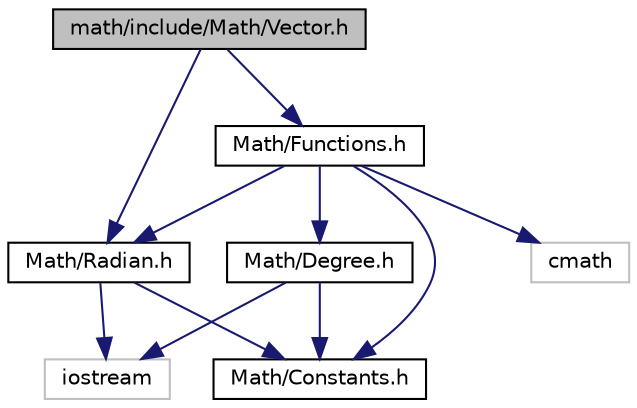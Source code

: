 digraph "math/include/Math/Vector.h"
{
  edge [fontname="Helvetica",fontsize="10",labelfontname="Helvetica",labelfontsize="10"];
  node [fontname="Helvetica",fontsize="10",shape=record];
  Node0 [label="math/include/Math/Vector.h",height=0.2,width=0.4,color="black", fillcolor="grey75", style="filled", fontcolor="black"];
  Node0 -> Node1 [color="midnightblue",fontsize="10",style="solid",fontname="Helvetica"];
  Node1 [label="Math/Radian.h",height=0.2,width=0.4,color="black", fillcolor="white", style="filled",URL="$Radian_8h.html"];
  Node1 -> Node2 [color="midnightblue",fontsize="10",style="solid",fontname="Helvetica"];
  Node2 [label="Math/Constants.h",height=0.2,width=0.4,color="black", fillcolor="white", style="filled",URL="$Constants_8h.html"];
  Node1 -> Node3 [color="midnightblue",fontsize="10",style="solid",fontname="Helvetica"];
  Node3 [label="iostream",height=0.2,width=0.4,color="grey75", fillcolor="white", style="filled"];
  Node0 -> Node4 [color="midnightblue",fontsize="10",style="solid",fontname="Helvetica"];
  Node4 [label="Math/Functions.h",height=0.2,width=0.4,color="black", fillcolor="white", style="filled",URL="$Functions_8h.html"];
  Node4 -> Node2 [color="midnightblue",fontsize="10",style="solid",fontname="Helvetica"];
  Node4 -> Node1 [color="midnightblue",fontsize="10",style="solid",fontname="Helvetica"];
  Node4 -> Node5 [color="midnightblue",fontsize="10",style="solid",fontname="Helvetica"];
  Node5 [label="Math/Degree.h",height=0.2,width=0.4,color="black", fillcolor="white", style="filled",URL="$Degree_8h.html"];
  Node5 -> Node3 [color="midnightblue",fontsize="10",style="solid",fontname="Helvetica"];
  Node5 -> Node2 [color="midnightblue",fontsize="10",style="solid",fontname="Helvetica"];
  Node4 -> Node6 [color="midnightblue",fontsize="10",style="solid",fontname="Helvetica"];
  Node6 [label="cmath",height=0.2,width=0.4,color="grey75", fillcolor="white", style="filled"];
}
